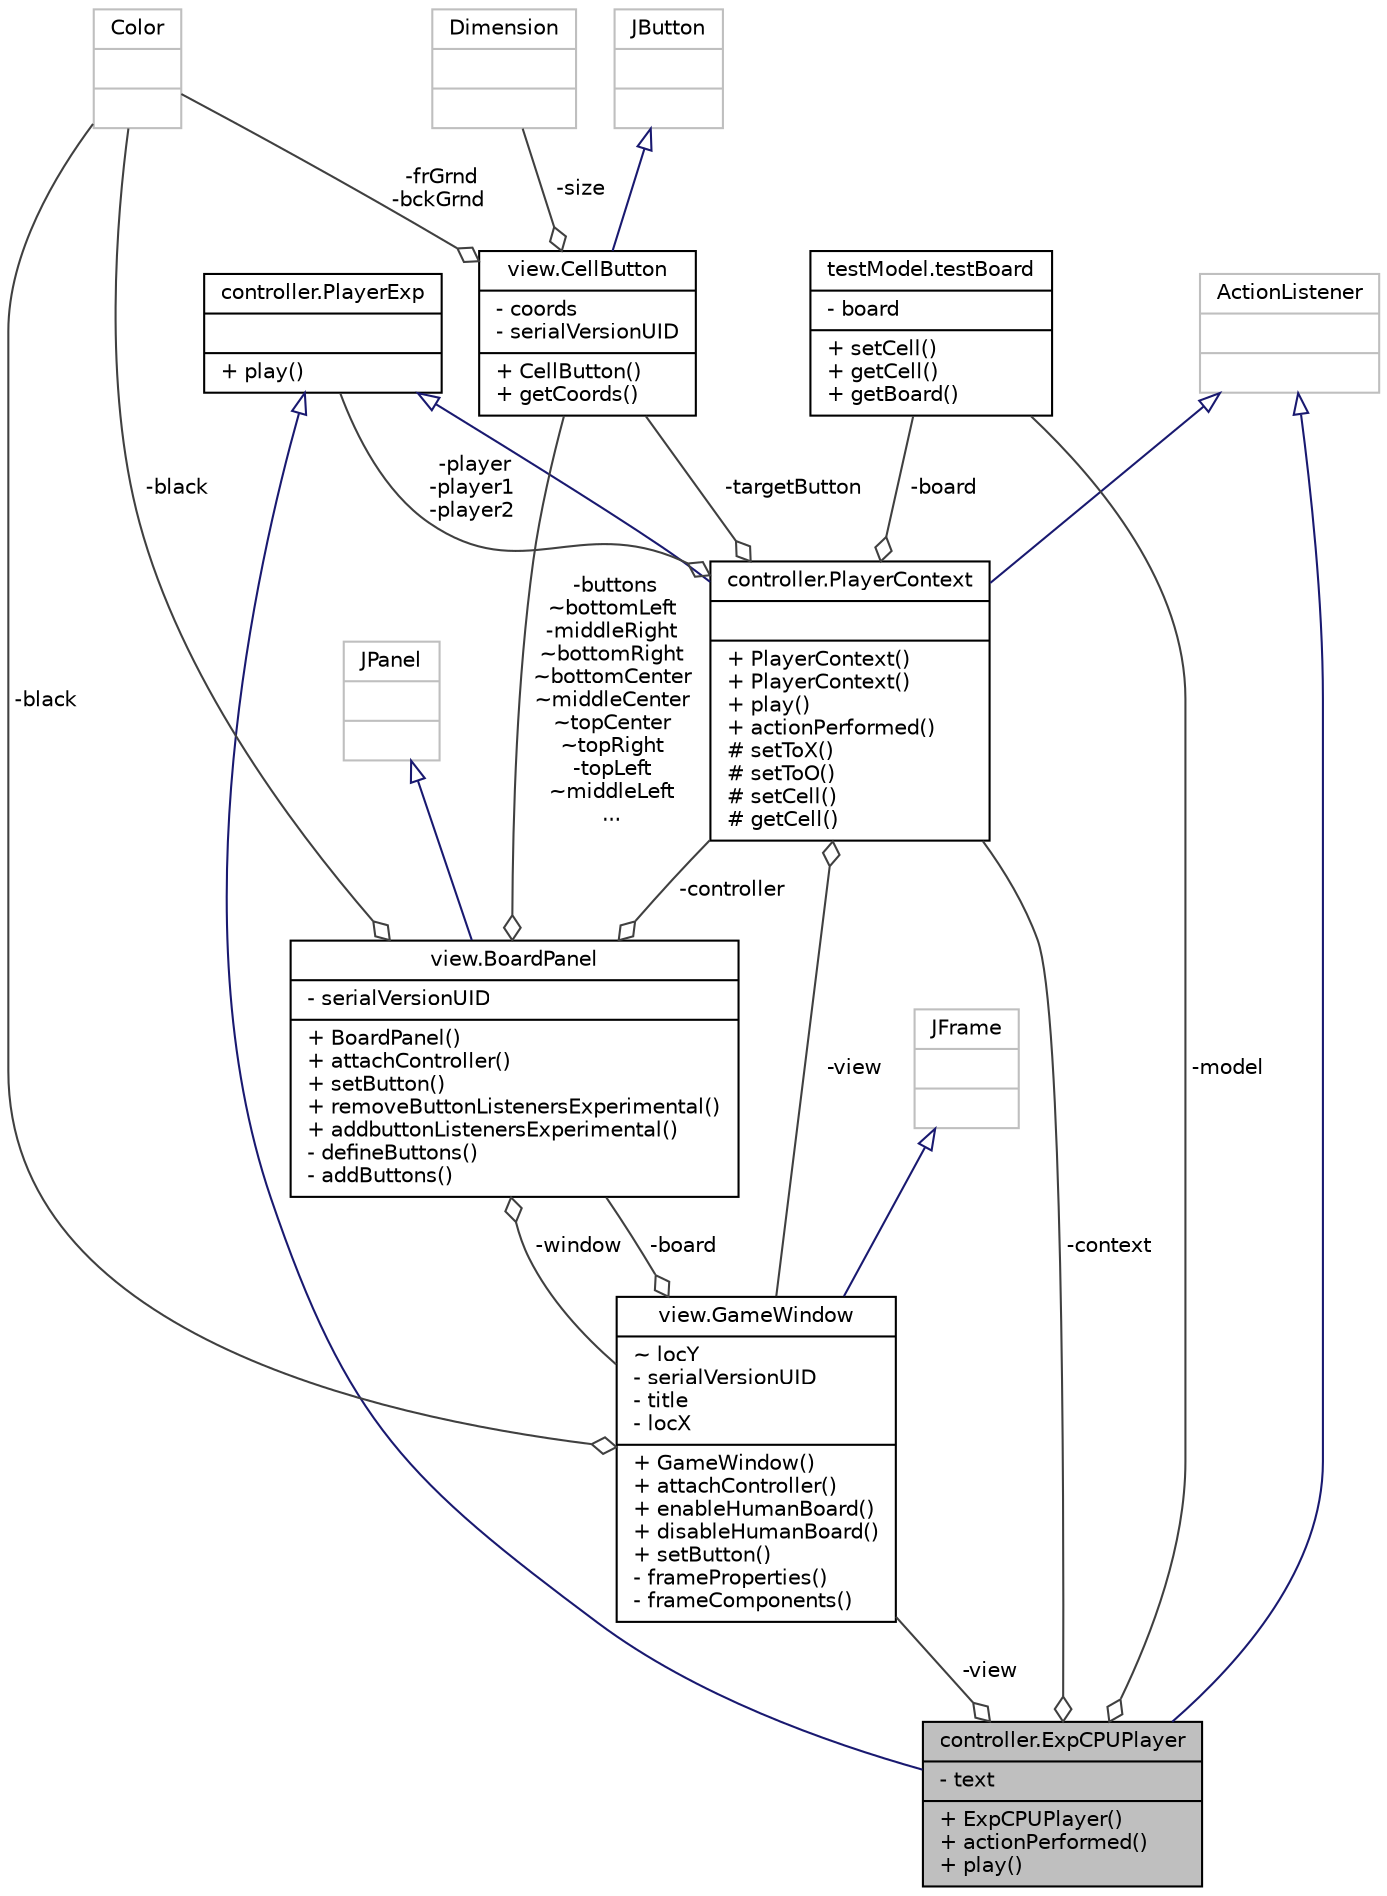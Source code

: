 digraph "controller.ExpCPUPlayer"
{
  edge [fontname="Helvetica",fontsize="10",labelfontname="Helvetica",labelfontsize="10"];
  node [fontname="Helvetica",fontsize="10",shape=record];
  Node1 [label="{controller.ExpCPUPlayer\n|- text\l|+ ExpCPUPlayer()\l+ actionPerformed()\l+ play()\l}",height=0.2,width=0.4,color="black", fillcolor="grey75", style="filled" fontcolor="black"];
  Node2 -> Node1 [dir="back",color="midnightblue",fontsize="10",style="solid",arrowtail="onormal",fontname="Helvetica"];
  Node2 [label="{controller.PlayerExp\n||+ play()\l}",height=0.2,width=0.4,color="black", fillcolor="white", style="filled",URL="$interfacecontroller_1_1_player_exp.html"];
  Node3 -> Node1 [dir="back",color="midnightblue",fontsize="10",style="solid",arrowtail="onormal",fontname="Helvetica"];
  Node3 [label="{ActionListener\n||}",height=0.2,width=0.4,color="grey75", fillcolor="white", style="filled"];
  Node4 -> Node1 [color="grey25",fontsize="10",style="solid",label=" -context" ,arrowhead="odiamond",fontname="Helvetica"];
  Node4 [label="{controller.PlayerContext\n||+ PlayerContext()\l+ PlayerContext()\l+ play()\l+ actionPerformed()\l# setToX()\l# setToO()\l# setCell()\l# getCell()\l}",height=0.2,width=0.4,color="black", fillcolor="white", style="filled",URL="$classcontroller_1_1_player_context.html"];
  Node2 -> Node4 [dir="back",color="midnightblue",fontsize="10",style="solid",arrowtail="onormal",fontname="Helvetica"];
  Node3 -> Node4 [dir="back",color="midnightblue",fontsize="10",style="solid",arrowtail="onormal",fontname="Helvetica"];
  Node5 -> Node4 [color="grey25",fontsize="10",style="solid",label=" -targetButton" ,arrowhead="odiamond",fontname="Helvetica"];
  Node5 [label="{view.CellButton\n|- coords\l- serialVersionUID\l|+ CellButton()\l+ getCoords()\l}",height=0.2,width=0.4,color="black", fillcolor="white", style="filled",URL="$classview_1_1_cell_button.html"];
  Node6 -> Node5 [dir="back",color="midnightblue",fontsize="10",style="solid",arrowtail="onormal",fontname="Helvetica"];
  Node6 [label="{JButton\n||}",height=0.2,width=0.4,color="grey75", fillcolor="white", style="filled"];
  Node7 -> Node5 [color="grey25",fontsize="10",style="solid",label=" -frGrnd\n-bckGrnd" ,arrowhead="odiamond",fontname="Helvetica"];
  Node7 [label="{Color\n||}",height=0.2,width=0.4,color="grey75", fillcolor="white", style="filled"];
  Node8 -> Node5 [color="grey25",fontsize="10",style="solid",label=" -size" ,arrowhead="odiamond",fontname="Helvetica"];
  Node8 [label="{Dimension\n||}",height=0.2,width=0.4,color="grey75", fillcolor="white", style="filled"];
  Node2 -> Node4 [color="grey25",fontsize="10",style="solid",label=" -player\n-player1\n-player2" ,arrowhead="odiamond",fontname="Helvetica"];
  Node9 -> Node4 [color="grey25",fontsize="10",style="solid",label=" -view" ,arrowhead="odiamond",fontname="Helvetica"];
  Node9 [label="{view.GameWindow\n|~ locY\l- serialVersionUID\l- title\l- locX\l|+ GameWindow()\l+ attachController()\l+ enableHumanBoard()\l+ disableHumanBoard()\l+ setButton()\l- frameProperties()\l- frameComponents()\l}",height=0.2,width=0.4,color="black", fillcolor="white", style="filled",URL="$classview_1_1_game_window.html"];
  Node10 -> Node9 [dir="back",color="midnightblue",fontsize="10",style="solid",arrowtail="onormal",fontname="Helvetica"];
  Node10 [label="{JFrame\n||}",height=0.2,width=0.4,color="grey75", fillcolor="white", style="filled"];
  Node11 -> Node9 [color="grey25",fontsize="10",style="solid",label=" -board" ,arrowhead="odiamond",fontname="Helvetica"];
  Node11 [label="{view.BoardPanel\n|- serialVersionUID\l|+ BoardPanel()\l+ attachController()\l+ setButton()\l+ removeButtonListenersExperimental()\l+ addbuttonListenersExperimental()\l- defineButtons()\l- addButtons()\l}",height=0.2,width=0.4,color="black", fillcolor="white", style="filled",URL="$classview_1_1_board_panel.html"];
  Node12 -> Node11 [dir="back",color="midnightblue",fontsize="10",style="solid",arrowtail="onormal",fontname="Helvetica"];
  Node12 [label="{JPanel\n||}",height=0.2,width=0.4,color="grey75", fillcolor="white", style="filled"];
  Node5 -> Node11 [color="grey25",fontsize="10",style="solid",label=" -buttons\n~bottomLeft\n-middleRight\n~bottomRight\n~bottomCenter\n~middleCenter\n~topCenter\n~topRight\n-topLeft\n~middleLeft\n..." ,arrowhead="odiamond",fontname="Helvetica"];
  Node4 -> Node11 [color="grey25",fontsize="10",style="solid",label=" -controller" ,arrowhead="odiamond",fontname="Helvetica"];
  Node9 -> Node11 [color="grey25",fontsize="10",style="solid",label=" -window" ,arrowhead="odiamond",fontname="Helvetica"];
  Node7 -> Node11 [color="grey25",fontsize="10",style="solid",label=" -black" ,arrowhead="odiamond",fontname="Helvetica"];
  Node7 -> Node9 [color="grey25",fontsize="10",style="solid",label=" -black" ,arrowhead="odiamond",fontname="Helvetica"];
  Node13 -> Node4 [color="grey25",fontsize="10",style="solid",label=" -board" ,arrowhead="odiamond",fontname="Helvetica"];
  Node13 [label="{testModel.testBoard\n|- board\l|+ setCell()\l+ getCell()\l+ getBoard()\l}",height=0.2,width=0.4,color="black", fillcolor="white", style="filled",URL="$classtest_model_1_1test_board.html"];
  Node9 -> Node1 [color="grey25",fontsize="10",style="solid",label=" -view" ,arrowhead="odiamond",fontname="Helvetica"];
  Node13 -> Node1 [color="grey25",fontsize="10",style="solid",label=" -model" ,arrowhead="odiamond",fontname="Helvetica"];
}
